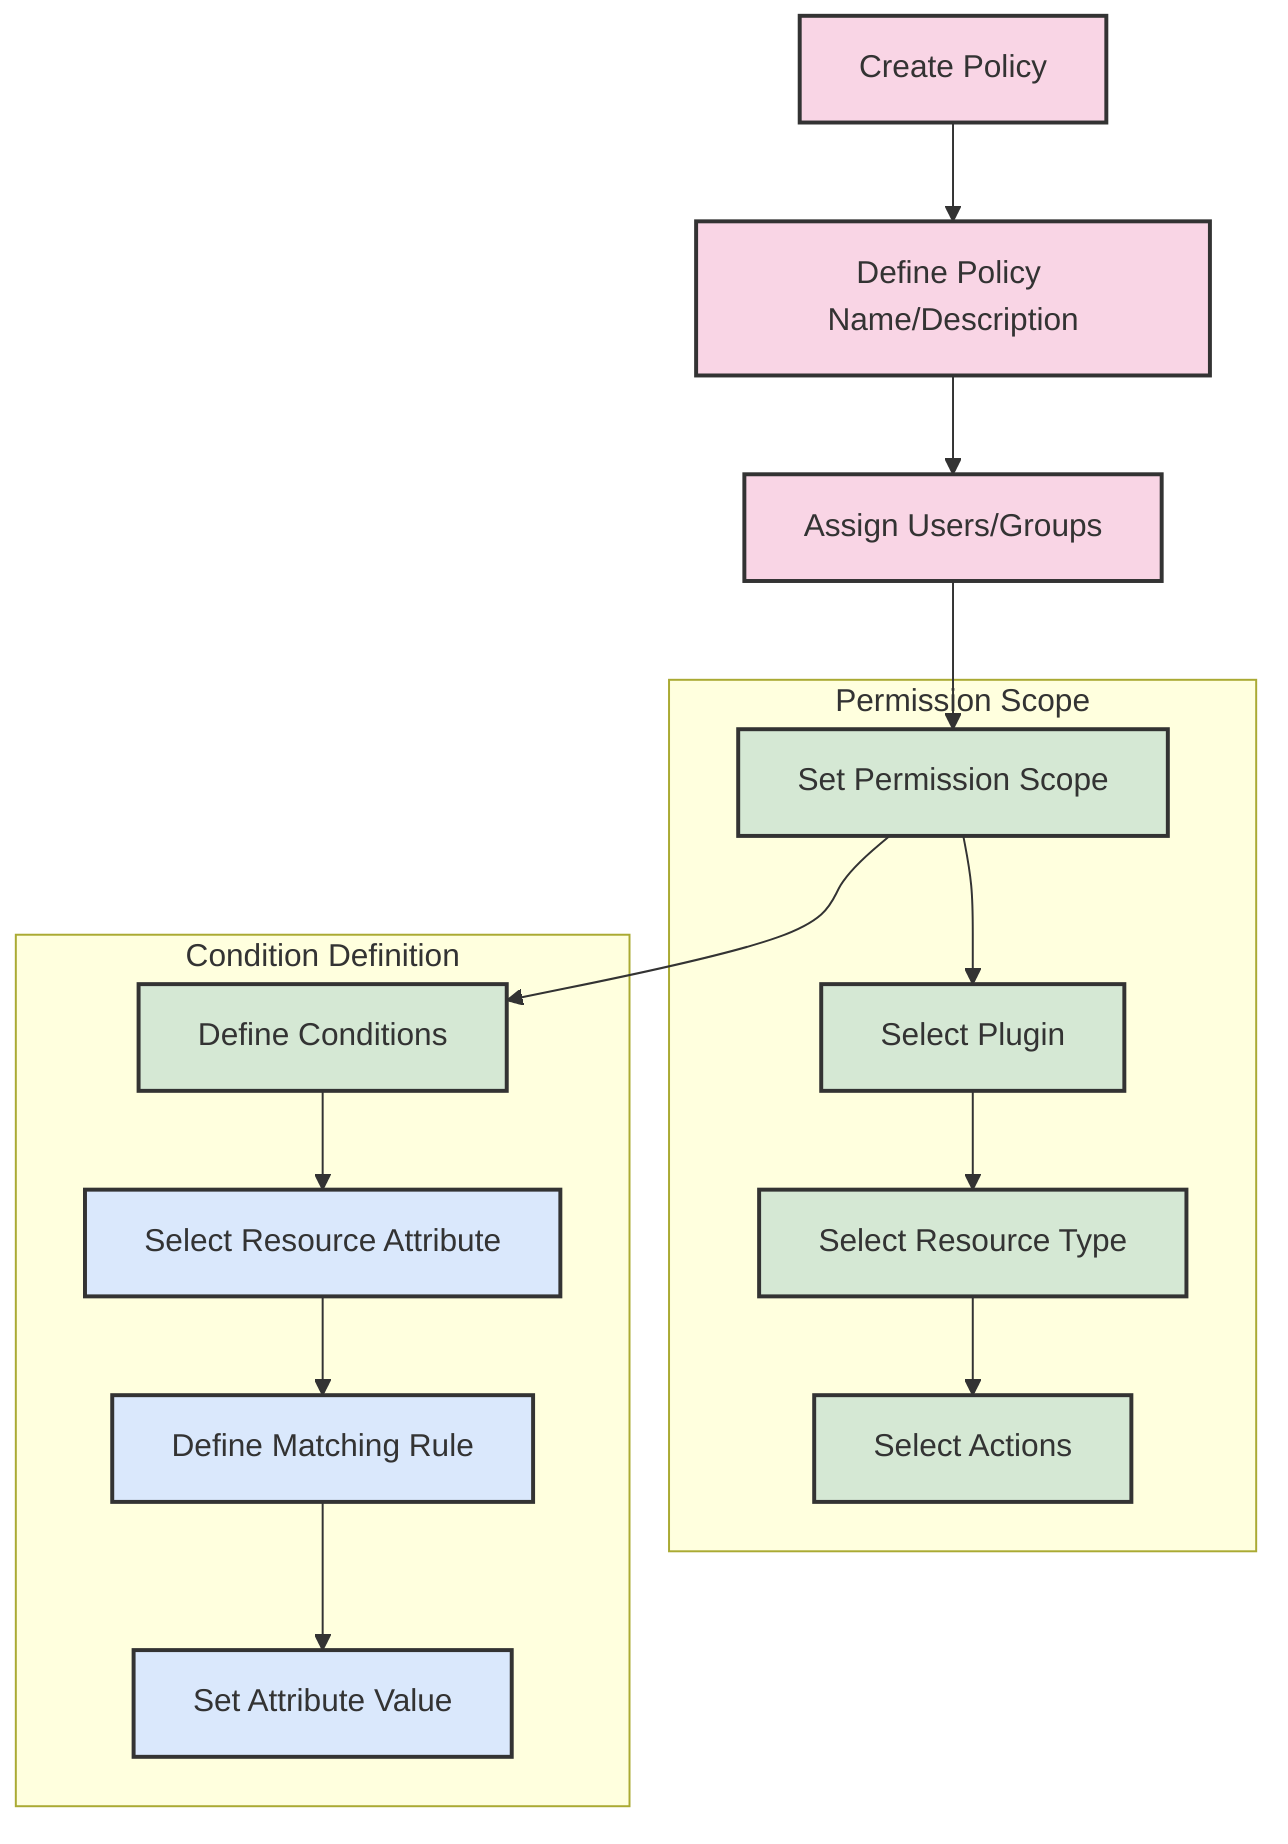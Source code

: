 flowchart TD
    A[Create Policy] --> B[Define Policy Name/Description]
    B --> C[Assign Users/Groups]
    C --> D[Set Permission Scope]
    D --> E[Define Conditions]
    
    subgraph "Permission Scope"
        D --> F[Select Plugin]
        F --> G[Select Resource Type]
        G --> H[Select Actions]
    end
    
    subgraph "Condition Definition"
        E --> I[Select Resource Attribute]
        I --> J[Define Matching Rule]
        J --> K[Set Attribute Value]
    end
    
    style A fill:#f9d5e5,stroke:#333,stroke-width:2px
    style B fill:#f9d5e5,stroke:#333,stroke-width:2px
    style C fill:#f9d5e5,stroke:#333,stroke-width:2px
    style D fill:#d5e8d4,stroke:#333,stroke-width:2px
    style E fill:#d5e8d4,stroke:#333,stroke-width:2px
    style F fill:#d5e8d4,stroke:#333,stroke-width:2px
    style G fill:#d5e8d4,stroke:#333,stroke-width:2px
    style H fill:#d5e8d4,stroke:#333,stroke-width:2px
    style I fill:#dae8fc,stroke:#333,stroke-width:2px
    style J fill:#dae8fc,stroke:#333,stroke-width:2px
    style K fill:#dae8fc,stroke:#333,stroke-width:2px